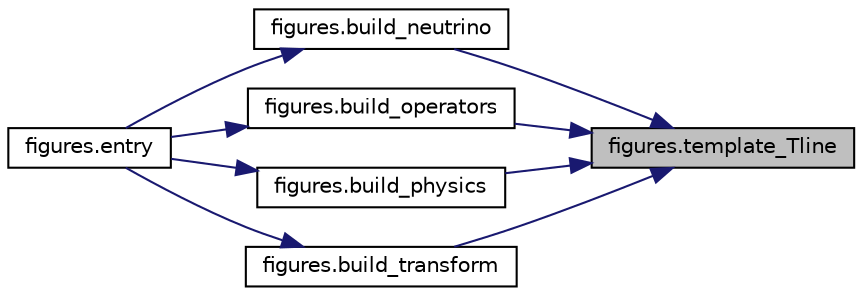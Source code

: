 digraph "figures.template_Tline"
{
 // INTERACTIVE_SVG=YES
 // LATEX_PDF_SIZE
  edge [fontname="Helvetica",fontsize="10",labelfontname="Helvetica",labelfontsize="10"];
  node [fontname="Helvetica",fontsize="10",shape=record];
  rankdir="RL";
  Node1 [label="figures.template_Tline",height=0.2,width=0.4,color="black", fillcolor="grey75", style="filled", fontcolor="black",tooltip=" "];
  Node1 -> Node2 [dir="back",color="midnightblue",fontsize="10",style="solid",fontname="Helvetica"];
  Node2 [label="figures.build_neutrino",height=0.2,width=0.4,color="black", fillcolor="white", style="filled",URL="$namespacefigures.html#a058f5436d5be255476b003d5b0604ade",tooltip=" "];
  Node2 -> Node3 [dir="back",color="midnightblue",fontsize="10",style="solid",fontname="Helvetica"];
  Node3 [label="figures.entry",height=0.2,width=0.4,color="black", fillcolor="white", style="filled",URL="$namespacefigures.html#a4425b98eb197b43b0612e82573268ce2",tooltip=" "];
  Node1 -> Node4 [dir="back",color="midnightblue",fontsize="10",style="solid",fontname="Helvetica"];
  Node4 [label="figures.build_operators",height=0.2,width=0.4,color="black", fillcolor="white", style="filled",URL="$namespacefigures.html#a6b3e9795944b859bb399b1e7b1617c78",tooltip=" "];
  Node4 -> Node3 [dir="back",color="midnightblue",fontsize="10",style="solid",fontname="Helvetica"];
  Node1 -> Node5 [dir="back",color="midnightblue",fontsize="10",style="solid",fontname="Helvetica"];
  Node5 [label="figures.build_physics",height=0.2,width=0.4,color="black", fillcolor="white", style="filled",URL="$namespacefigures.html#a3335c733eecb185c9fde797cdb3fdbb4",tooltip=" "];
  Node5 -> Node3 [dir="back",color="midnightblue",fontsize="10",style="solid",fontname="Helvetica"];
  Node1 -> Node6 [dir="back",color="midnightblue",fontsize="10",style="solid",fontname="Helvetica"];
  Node6 [label="figures.build_transform",height=0.2,width=0.4,color="black", fillcolor="white", style="filled",URL="$namespacefigures.html#af43ea0b9729419de92dcfe2178f11b33",tooltip=" "];
  Node6 -> Node3 [dir="back",color="midnightblue",fontsize="10",style="solid",fontname="Helvetica"];
}
